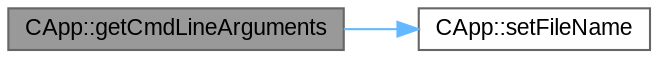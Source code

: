 digraph "CApp::getCmdLineArguments"
{
 // LATEX_PDF_SIZE
  bgcolor="transparent";
  edge [fontname=Arial,fontsize=11,labelfontname=Arial,labelfontsize=11];
  node [fontname=Arial,fontsize=11,shape=box,height=0.2,width=0.4];
  rankdir="LR";
  Node1 [id="Node000001",label="CApp::getCmdLineArguments",height=0.2,width=0.4,color="gray40", fillcolor="grey60", style="filled", fontcolor="black",tooltip="Parses command line arguments."];
  Node1 -> Node2 [id="edge1_Node000001_Node000002",color="steelblue1",style="solid",tooltip=" "];
  Node2 [id="Node000002",label="CApp::setFileName",height=0.2,width=0.4,color="grey40", fillcolor="white", style="filled",URL="$class_c_app.html#a17d3bd11322132bdcea6517a94d7ab75",tooltip="Sets the input file name for the model."];
}
